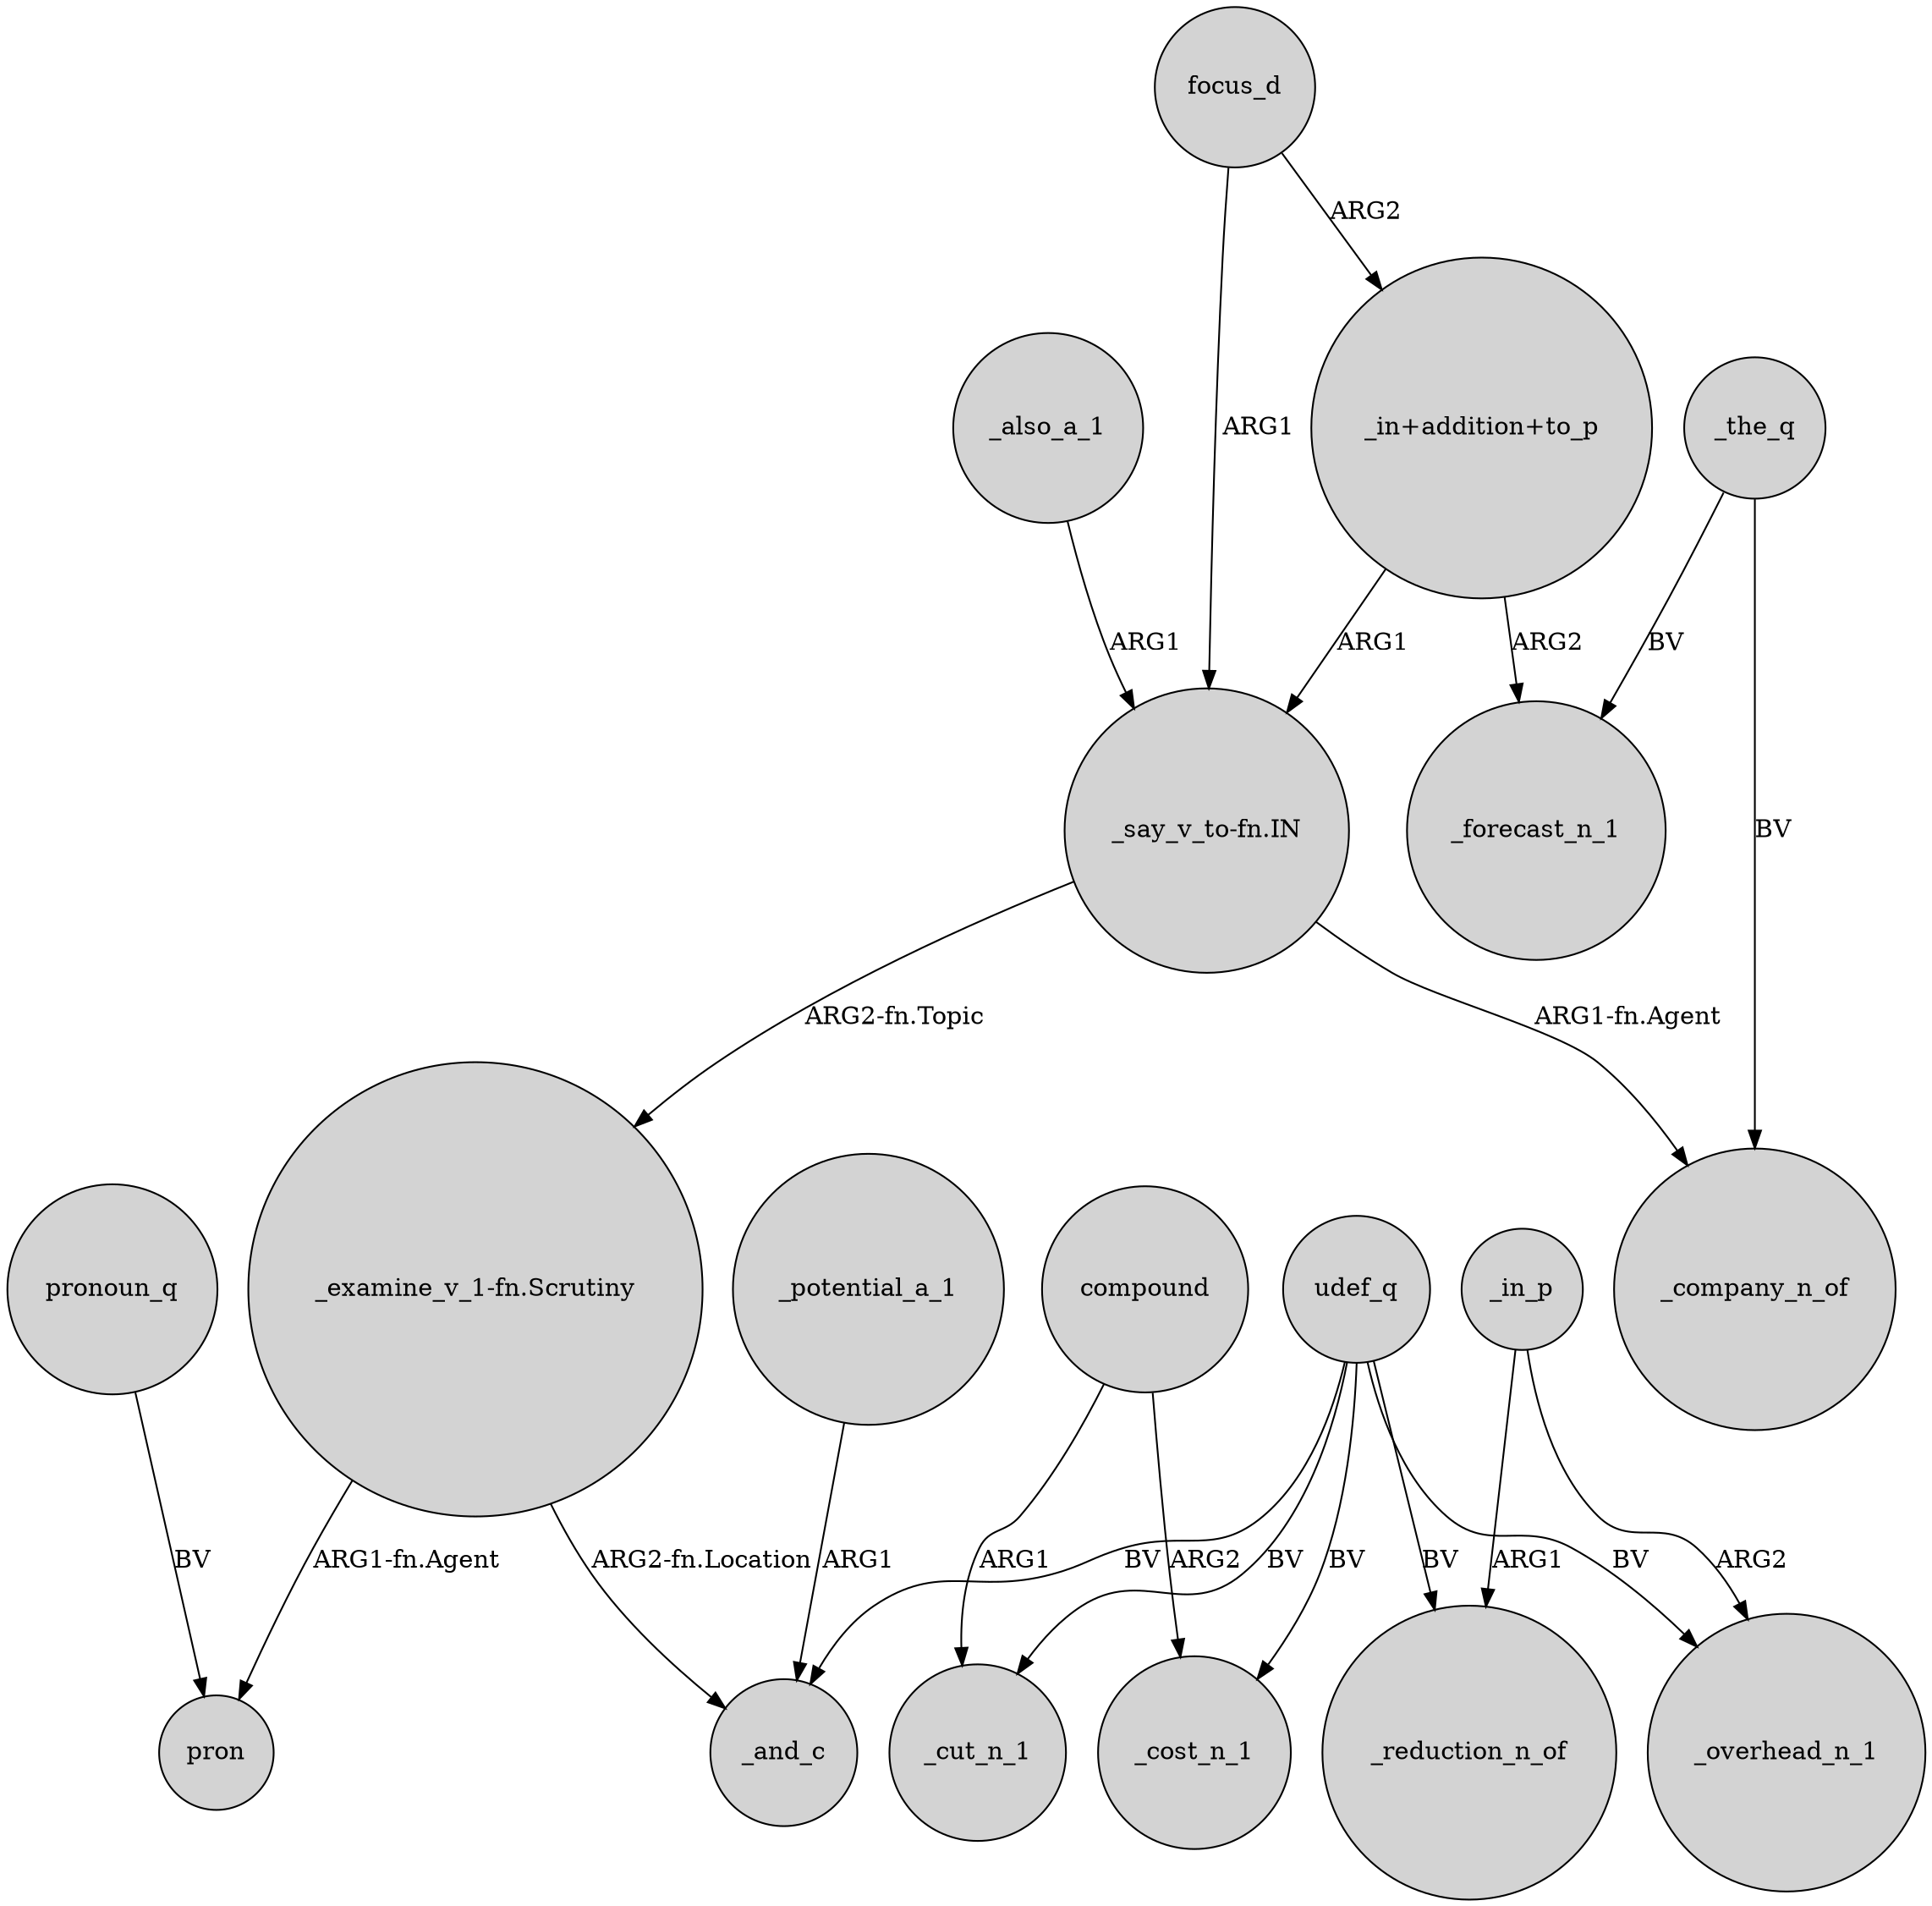 digraph {
	node [shape=circle style=filled]
	"_in+addition+to_p" -> _forecast_n_1 [label=ARG2]
	_also_a_1 -> "_say_v_to-fn.IN" [label=ARG1]
	"_in+addition+to_p" -> "_say_v_to-fn.IN" [label=ARG1]
	"_say_v_to-fn.IN" -> "_examine_v_1-fn.Scrutiny" [label="ARG2-fn.Topic"]
	_in_p -> _reduction_n_of [label=ARG1]
	udef_q -> _reduction_n_of [label=BV]
	udef_q -> _overhead_n_1 [label=BV]
	udef_q -> _cost_n_1 [label=BV]
	"_examine_v_1-fn.Scrutiny" -> pron [label="ARG1-fn.Agent"]
	_the_q -> _company_n_of [label=BV]
	_the_q -> _forecast_n_1 [label=BV]
	_potential_a_1 -> _and_c [label=ARG1]
	pronoun_q -> pron [label=BV]
	compound -> _cut_n_1 [label=ARG1]
	udef_q -> _cut_n_1 [label=BV]
	focus_d -> "_in+addition+to_p" [label=ARG2]
	"_say_v_to-fn.IN" -> _company_n_of [label="ARG1-fn.Agent"]
	compound -> _cost_n_1 [label=ARG2]
	_in_p -> _overhead_n_1 [label=ARG2]
	udef_q -> _and_c [label=BV]
	focus_d -> "_say_v_to-fn.IN" [label=ARG1]
	"_examine_v_1-fn.Scrutiny" -> _and_c [label="ARG2-fn.Location"]
}
